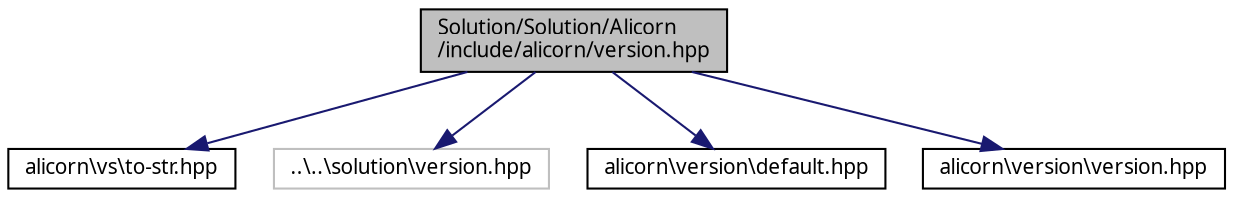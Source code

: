 digraph "Solution/Solution/Alicorn/include/alicorn/version.hpp"
{
 // INTERACTIVE_SVG=YES
  edge [fontname="Verdana",fontsize="10",labelfontname="Verdana",labelfontsize="10"];
  node [fontname="Verdana",fontsize="10",shape=record];
  Node1 [label="Solution/Solution/Alicorn\l/include/alicorn/version.hpp",height=0.2,width=0.4,color="black", fillcolor="grey75", style="filled", fontcolor="black"];
  Node1 -> Node2 [color="midnightblue",fontsize="10",style="solid",fontname="Verdana"];
  Node2 [label="alicorn\\vs\\to-str.hpp",height=0.2,width=0.4,color="black", fillcolor="white", style="filled",URL="$a00450_source.html"];
  Node1 -> Node3 [color="midnightblue",fontsize="10",style="solid",fontname="Verdana"];
  Node3 [label="..\\..\\solution\\version.hpp",height=0.2,width=0.4,color="grey75", fillcolor="white", style="filled"];
  Node1 -> Node4 [color="midnightblue",fontsize="10",style="solid",fontname="Verdana"];
  Node4 [label="alicorn\\version\\default.hpp",height=0.2,width=0.4,color="black", fillcolor="white", style="filled",URL="$a00445.html"];
  Node1 -> Node5 [color="midnightblue",fontsize="10",style="solid",fontname="Verdana"];
  Node5 [label="alicorn\\version\\version.hpp",height=0.2,width=0.4,color="black", fillcolor="white", style="filled",URL="$a00333.html"];
}
